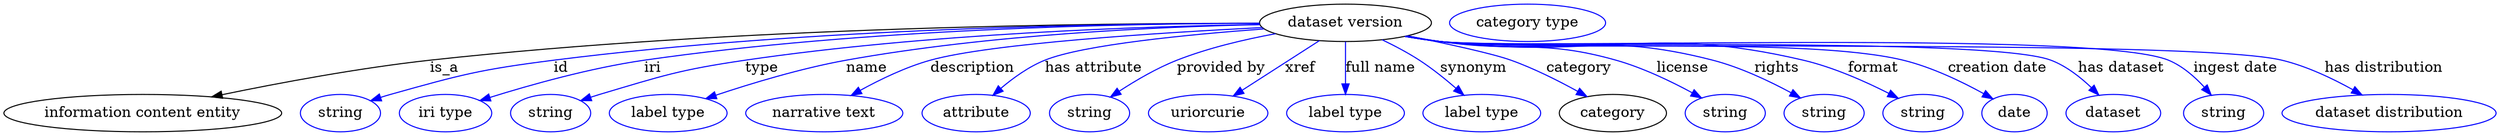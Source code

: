 digraph {
	graph [bb="0,0,2392.9,123"];
	node [label="\N"];
	"dataset version"	[height=0.5,
		label="dataset version",
		pos="1287.2,105",
		width=2.2929];
	"information content entity"	[height=0.5,
		pos="133.24,18",
		width=3.7011];
	"dataset version" -> "information content entity"	[label=is_a,
		lp="423.24,61.5",
		pos="e,199.5,33.687 1204.6,104.53 1048.7,104.7 700.38,101.02 409.24,69 341.23,61.521 264.73,47.19 209.55,35.781"];
	id	[color=blue,
		height=0.5,
		label=string,
		pos="323.24,18",
		width=1.0652];
	"dataset version" -> id	[color=blue,
		label=id,
		lp="535.24,61.5",
		pos="e,352.23,29.966 1204.6,104.53 1064.7,104.46 772.77,100.13 528.24,69 457.51,59.995 439.89,55.278 371.24,36 368.13,35.128 364.94,34.158 \
361.74,33.138",
		style=solid];
	iri	[color=blue,
		height=0.5,
		label="iri type",
		pos="424.24,18",
		width=1.2277];
	"dataset version" -> iri	[color=blue,
		label=iri,
		lp="622.24,61.5",
		pos="e,457.4,30.161 1204.7,104.63 1077.2,104.5 825.37,99.832 614.24,69 562.81,61.49 505.28,45.204 467.14,33.252",
		style=solid];
	type	[color=blue,
		height=0.5,
		label=string,
		pos="525.24,18",
		width=1.0652];
	"dataset version" -> type	[color=blue,
		label=type,
		lp="726.24,61.5",
		pos="e,554.15,30.034 1204.6,103.5 1092.2,101.78 884.95,94.985 710.24,69 647.86,59.722 632.65,54.087 572.24,36 569.47,35.172 566.63,34.272 \
563.78,33.332",
		style=solid];
	name	[color=blue,
		height=0.5,
		label="label type",
		pos="638.24,18",
		width=1.5707];
	"dataset version" -> name	[color=blue,
		label=name,
		lp="827.24,61.5",
		pos="e,673.96,32.011 1205,103.36 1108.9,101.37 945.34,94.161 807.24,69 764.5,61.213 717.18,46.683 683.51,35.285",
		style=solid];
	description	[color=blue,
		height=0.5,
		label="narrative text",
		pos="788.24,18",
		width=2.0943];
	"dataset version" -> description	[color=blue,
		label=description,
		lp="928.74,61.5",
		pos="e,813.47,34.97 1206.9,100.51 1108,95.596 946.12,85.366 888.24,69 865.12,62.464 840.99,50.563 822.22,40.012",
		style=solid];
	"has attribute"	[color=blue,
		height=0.5,
		label=attribute,
		pos="933.24,18",
		width=1.4443];
	"dataset version" -> "has attribute"	[color=blue,
		label="has attribute",
		lp="1045.2,61.5",
		pos="e,949.29,35.363 1208.9,99.183 1136.6,93.901 1035.2,84.11 998.24,69 983.03,62.784 968.33,52.015 956.77,42.059",
		style=solid];
	"provided by"	[color=blue,
		height=0.5,
		label=string,
		pos="1041.2,18",
		width=1.0652];
	"dataset version" -> "provided by"	[color=blue,
		label="provided by",
		lp="1167.7,61.5",
		pos="e,1061.3,33.507 1220,94.509 1190.3,89.046 1155.4,80.852 1125.2,69 1105.8,61.364 1085.7,49.539 1070,39.305",
		style=solid];
	xref	[color=blue,
		height=0.5,
		label=uriorcurie,
		pos="1155.2,18",
		width=1.5887];
	"dataset version" -> xref	[color=blue,
		label=xref,
		lp="1243.7,61.5",
		pos="e,1179.4,34.554 1262.1,87.812 1241.1,74.29 1211,54.908 1188.1,40.158",
		style=solid];
	"full name"	[color=blue,
		height=0.5,
		label="label type",
		pos="1287.2,18",
		width=1.5707];
	"dataset version" -> "full name"	[color=blue,
		label="full name",
		lp="1320.7,61.5",
		pos="e,1287.2,36.175 1287.2,86.799 1287.2,75.163 1287.2,59.548 1287.2,46.237",
		style=solid];
	synonym	[color=blue,
		height=0.5,
		label="label type",
		pos="1418.2,18",
		width=1.5707];
	"dataset version" -> synonym	[color=blue,
		label=synonym,
		lp="1410.2,61.5",
		pos="e,1401,35.265 1322.4,88.674 1334.2,83.049 1347.1,76.265 1358.2,69 1370.5,61.05 1383,50.952 1393.5,41.916",
		style=solid];
	category	[height=0.5,
		pos="1544.2,18",
		width=1.4263];
	"dataset version" -> category	[color=blue,
		label=category,
		lp="1511.7,61.5",
		pos="e,1519.2,34.007 1347,92.496 1384.1,85.028 1428.1,75.51 1446.2,69 1468.4,61.06 1491.9,49.183 1510.4,38.998",
		style=solid];
	license	[color=blue,
		height=0.5,
		label=string,
		pos="1652.2,18",
		width=1.0652];
	"dataset version" -> license	[color=blue,
		label=license,
		lp="1611.2,61.5",
		pos="e,1629.4,32.691 1346.4,92.259 1356.9,90.355 1367.9,88.514 1378.2,87 1453,76.056 1474.5,89.531 1547.2,69 1573,61.719 1600.3,48.554 \
1620.6,37.561",
		style=solid];
	rights	[color=blue,
		height=0.5,
		label=string,
		pos="1747.2,18",
		width=1.0652];
	"dataset version" -> rights	[color=blue,
		label=rights,
		lp="1701.7,61.5",
		pos="e,1724.4,32.725 1345.3,92.108 1356.2,90.173 1367.6,88.36 1378.2,87 1494,72.258 1527.2,98.201 1640.2,69 1666.8,62.149 1694.7,48.839 \
1715.4,37.674",
		style=solid];
	format	[color=blue,
		height=0.5,
		label=string,
		pos="1842.2,18",
		width=1.0652];
	"dataset version" -> format	[color=blue,
		label=format,
		lp="1794.7,61.5",
		pos="e,1818.4,32.371 1344.8,92.045 1355.9,90.091 1367.4,88.288 1378.2,87 1532.5,68.699 1576,104.53 1727.2,69 1756.2,62.201 1786.9,48.437 \
1809.4,37.069",
		style=solid];
	"creation date"	[color=blue,
		height=0.5,
		label=date,
		pos="1930.2,18",
		width=0.86659];
	"dataset version" -> "creation date"	[color=blue,
		label="creation date",
		lp="1913.7,61.5",
		pos="e,1909.4,31.774 1344.8,91.947 1355.9,90.002 1367.4,88.228 1378.2,87 1476.6,75.884 1727.1,92.408 1823.2,69 1850.7,62.313 1879.6,48.325 \
1900.5,36.84",
		style=solid];
	"has dataset"	[color=blue,
		height=0.5,
		label=dataset,
		pos="2025.2,18",
		width=1.2638];
	"dataset version" -> "has dataset"	[color=blue,
		label="has dataset",
		lp="2032.7,61.5",
		pos="e,2011.3,35.359 1344.3,91.947 1355.5,89.976 1367.2,88.192 1378.2,87 1443.1,79.988 1904.2,92.152 1965.2,69 1979.9,63.425 1993.6,52.653 \
2004.2,42.531",
		style=solid];
	"ingest date"	[color=blue,
		height=0.5,
		label=string,
		pos="2131.2,18",
		width=1.0652];
	"dataset version" -> "ingest date"	[color=blue,
		label="ingest date",
		lp="2142.7,61.5",
		pos="e,2119.4,35.351 1344.3,91.903 1355.5,89.936 1367.2,88.164 1378.2,87 1455.6,78.83 2006.3,98.652 2078.2,69 2091.5,63.522 2103.5,53.057 \
2112.6,43.111",
		style=solid];
	"has distribution"	[color=blue,
		height=0.5,
		label="dataset distribution",
		pos="2290.2,18",
		width=2.8525];
	"dataset version" -> "has distribution"	[color=blue,
		label="has distribution",
		lp="2285.2,61.5",
		pos="e,2264.3,35.476 1344.3,91.873 1355.5,89.908 1367.2,88.145 1378.2,87 1467.7,77.714 2099.8,90.118 2187.2,69 2211.3,63.196 2236.2,51.239 \
2255.6,40.473",
		style=solid];
	"named thing_category"	[color=blue,
		height=0.5,
		label="category type",
		pos="1462.2,105",
		width=2.0762];
}
